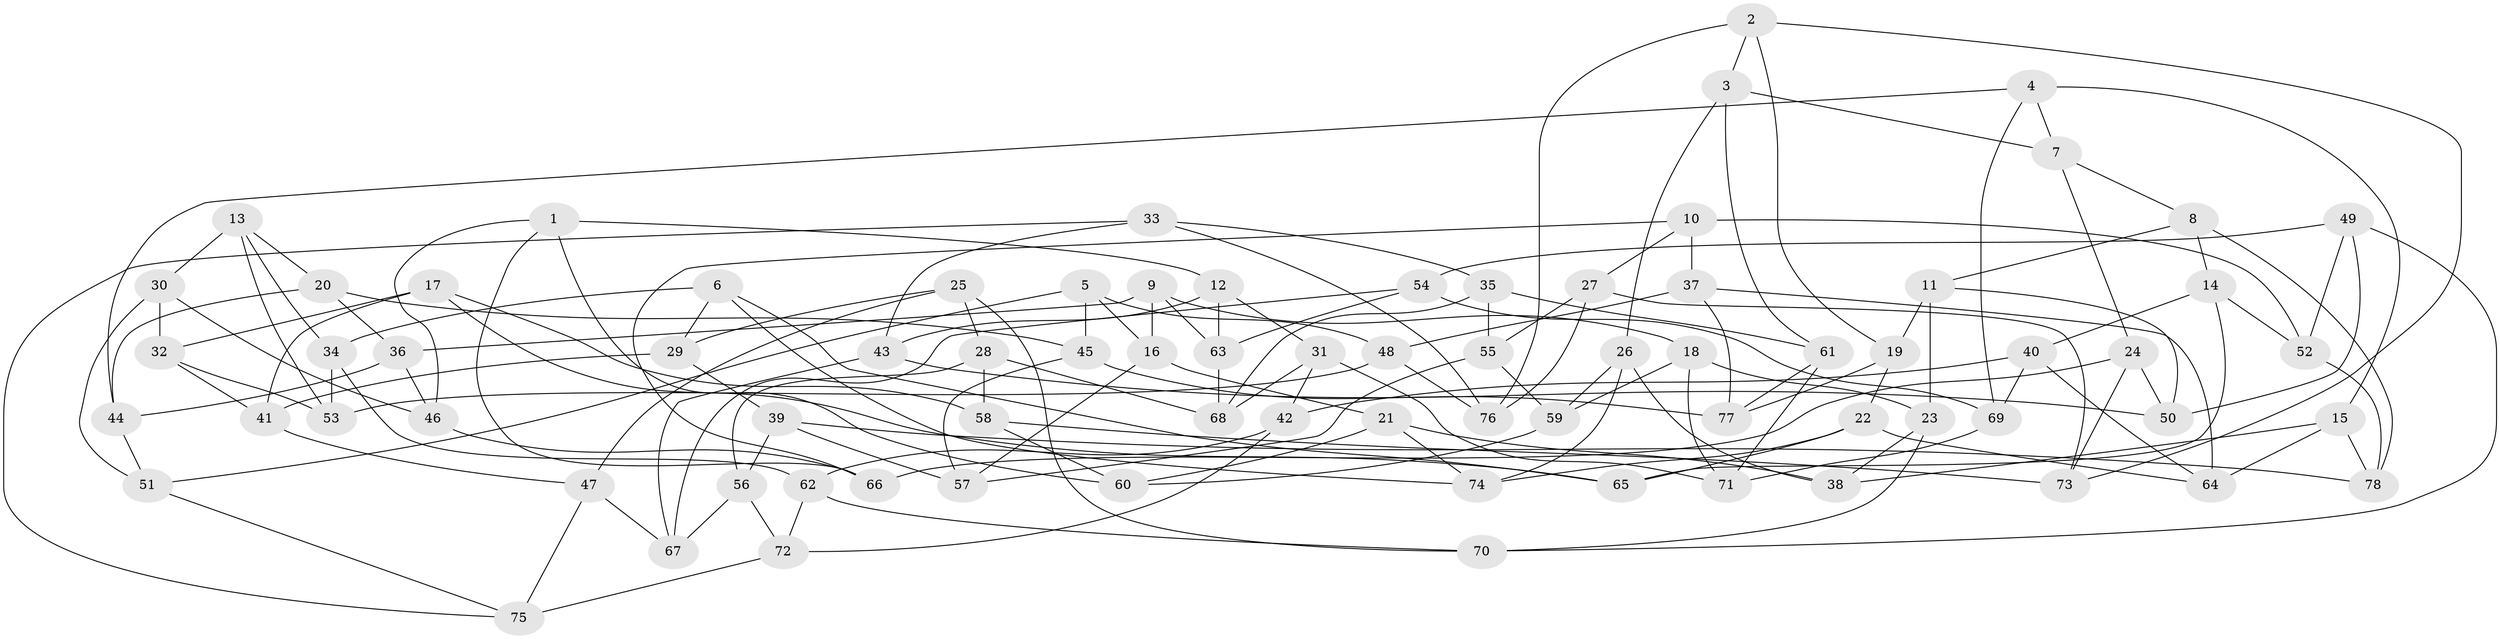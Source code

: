// coarse degree distribution, {4: 0.3191489361702128, 6: 0.5957446808510638, 3: 0.02127659574468085, 5: 0.06382978723404255}
// Generated by graph-tools (version 1.1) at 2025/42/03/06/25 10:42:24]
// undirected, 78 vertices, 156 edges
graph export_dot {
graph [start="1"]
  node [color=gray90,style=filled];
  1;
  2;
  3;
  4;
  5;
  6;
  7;
  8;
  9;
  10;
  11;
  12;
  13;
  14;
  15;
  16;
  17;
  18;
  19;
  20;
  21;
  22;
  23;
  24;
  25;
  26;
  27;
  28;
  29;
  30;
  31;
  32;
  33;
  34;
  35;
  36;
  37;
  38;
  39;
  40;
  41;
  42;
  43;
  44;
  45;
  46;
  47;
  48;
  49;
  50;
  51;
  52;
  53;
  54;
  55;
  56;
  57;
  58;
  59;
  60;
  61;
  62;
  63;
  64;
  65;
  66;
  67;
  68;
  69;
  70;
  71;
  72;
  73;
  74;
  75;
  76;
  77;
  78;
  1 -- 46;
  1 -- 12;
  1 -- 66;
  1 -- 60;
  2 -- 19;
  2 -- 73;
  2 -- 3;
  2 -- 76;
  3 -- 61;
  3 -- 26;
  3 -- 7;
  4 -- 7;
  4 -- 44;
  4 -- 15;
  4 -- 69;
  5 -- 45;
  5 -- 51;
  5 -- 16;
  5 -- 48;
  6 -- 65;
  6 -- 34;
  6 -- 29;
  6 -- 74;
  7 -- 8;
  7 -- 24;
  8 -- 78;
  8 -- 14;
  8 -- 11;
  9 -- 16;
  9 -- 18;
  9 -- 63;
  9 -- 36;
  10 -- 66;
  10 -- 37;
  10 -- 27;
  10 -- 52;
  11 -- 23;
  11 -- 50;
  11 -- 19;
  12 -- 63;
  12 -- 31;
  12 -- 43;
  13 -- 20;
  13 -- 34;
  13 -- 30;
  13 -- 53;
  14 -- 65;
  14 -- 52;
  14 -- 40;
  15 -- 64;
  15 -- 78;
  15 -- 38;
  16 -- 21;
  16 -- 57;
  17 -- 41;
  17 -- 58;
  17 -- 65;
  17 -- 32;
  18 -- 71;
  18 -- 59;
  18 -- 23;
  19 -- 22;
  19 -- 77;
  20 -- 36;
  20 -- 44;
  20 -- 45;
  21 -- 38;
  21 -- 74;
  21 -- 60;
  22 -- 65;
  22 -- 74;
  22 -- 64;
  23 -- 38;
  23 -- 70;
  24 -- 50;
  24 -- 73;
  24 -- 66;
  25 -- 28;
  25 -- 47;
  25 -- 29;
  25 -- 70;
  26 -- 38;
  26 -- 74;
  26 -- 59;
  27 -- 76;
  27 -- 55;
  27 -- 73;
  28 -- 58;
  28 -- 68;
  28 -- 56;
  29 -- 41;
  29 -- 39;
  30 -- 32;
  30 -- 51;
  30 -- 46;
  31 -- 68;
  31 -- 42;
  31 -- 71;
  32 -- 53;
  32 -- 41;
  33 -- 35;
  33 -- 76;
  33 -- 43;
  33 -- 75;
  34 -- 53;
  34 -- 62;
  35 -- 55;
  35 -- 61;
  35 -- 68;
  36 -- 44;
  36 -- 46;
  37 -- 77;
  37 -- 48;
  37 -- 64;
  39 -- 78;
  39 -- 57;
  39 -- 56;
  40 -- 69;
  40 -- 42;
  40 -- 64;
  41 -- 47;
  42 -- 72;
  42 -- 62;
  43 -- 50;
  43 -- 67;
  44 -- 51;
  45 -- 57;
  45 -- 77;
  46 -- 66;
  47 -- 75;
  47 -- 67;
  48 -- 53;
  48 -- 76;
  49 -- 52;
  49 -- 50;
  49 -- 70;
  49 -- 54;
  51 -- 75;
  52 -- 78;
  54 -- 69;
  54 -- 63;
  54 -- 67;
  55 -- 57;
  55 -- 59;
  56 -- 72;
  56 -- 67;
  58 -- 60;
  58 -- 73;
  59 -- 60;
  61 -- 77;
  61 -- 71;
  62 -- 70;
  62 -- 72;
  63 -- 68;
  69 -- 71;
  72 -- 75;
}
